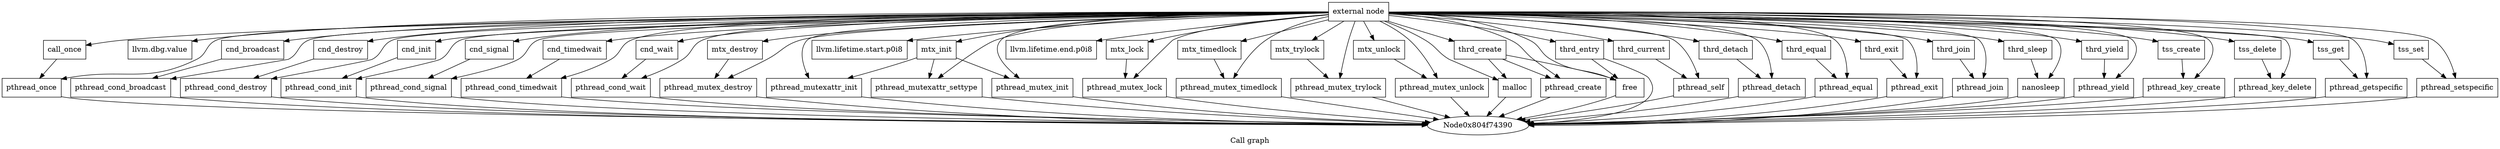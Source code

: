 digraph "Call graph" {
	label="Call graph";

	Node0x804f74360 [shape=record,label="{external node}"];
	Node0x804f74360 -> Node0x804f743f0;
	Node0x804f74360 -> Node0x804f744b0;
	Node0x804f74360 -> Node0x804f74450;
	Node0x804f74360 -> Node0x804f74510;
	Node0x804f74360 -> Node0x804f74570;
	Node0x804f74360 -> Node0x804f745d0;
	Node0x804f74360 -> Node0x804f74630;
	Node0x804f74360 -> Node0x804f74690;
	Node0x804f74360 -> Node0x804f746f0;
	Node0x804f74360 -> Node0x804f74750;
	Node0x804f74360 -> Node0x804f747b0;
	Node0x804f74360 -> Node0x804f74810;
	Node0x804f74360 -> Node0x804f74870;
	Node0x804f74360 -> Node0x804f748d0;
	Node0x804f74360 -> Node0x804f74930;
	Node0x804f74360 -> Node0x804f74990;
	Node0x804f74360 -> Node0x804f749f0;
	Node0x804f74360 -> Node0x804f74a50;
	Node0x804f74360 -> Node0x804f74bd0;
	Node0x804f74360 -> Node0x804f74ab0;
	Node0x804f74360 -> Node0x804f74b10;
	Node0x804f74360 -> Node0x804f74b70;
	Node0x804f74360 -> Node0x804f74c30;
	Node0x804f74360 -> Node0x804f74c90;
	Node0x804f74360 -> Node0x804f74cf0;
	Node0x804f74360 -> Node0x804f74d50;
	Node0x804f74360 -> Node0x804f74db0;
	Node0x804f74360 -> Node0x804f74e10;
	Node0x804f74360 -> Node0x804f74e70;
	Node0x804f74360 -> Node0x804f74ed0;
	Node0x804f74360 -> Node0x804f74f30;
	Node0x804f74360 -> Node0x804f74f90;
	Node0x804f74360 -> Node0x804f74ff0;
	Node0x804f74360 -> Node0x804f75110;
	Node0x804f74360 -> Node0x804f75050;
	Node0x804f74360 -> Node0x804f750b0;
	Node0x804f74360 -> Node0x804f75170;
	Node0x804f74360 -> Node0x804f751d0;
	Node0x804f74360 -> Node0x804f75230;
	Node0x804f74360 -> Node0x804f75290;
	Node0x804f74360 -> Node0x804f752f0;
	Node0x804f74360 -> Node0x804f75350;
	Node0x804f74360 -> Node0x804f753b0;
	Node0x804f74360 -> Node0x804f75410;
	Node0x804f74360 -> Node0x804f75470;
	Node0x804f74360 -> Node0x804f754d0;
	Node0x804f74360 -> Node0x804f75530;
	Node0x804f74360 -> Node0x804f75590;
	Node0x804f74360 -> Node0x804f755f0;
	Node0x804f74360 -> Node0x804f75650;
	Node0x804f74360 -> Node0x804f756b0;
	Node0x804f74360 -> Node0x804f75710;
	Node0x804f74360 -> Node0x804f75770;
	Node0x804f74360 -> Node0x804f757d0;
	Node0x804f74360 -> Node0x804f75830;
	Node0x804f74360 -> Node0x804f75890;
	Node0x804f74360 -> Node0x804f758f0;
	Node0x804f74360 -> Node0x804f75950;
	Node0x804f743f0 [shape=record,label="{call_once}"];
	Node0x804f743f0 -> Node0x804f74450;
	Node0x804f744b0 [shape=record,label="{llvm.dbg.value}"];
	Node0x804f74450 [shape=record,label="{pthread_once}"];
	Node0x804f74450 -> Node0x804f74390;
	Node0x804f74510 [shape=record,label="{cnd_broadcast}"];
	Node0x804f74510 -> Node0x804f74570;
	Node0x804f74570 [shape=record,label="{pthread_cond_broadcast}"];
	Node0x804f74570 -> Node0x804f74390;
	Node0x804f745d0 [shape=record,label="{cnd_destroy}"];
	Node0x804f745d0 -> Node0x804f74630;
	Node0x804f74630 [shape=record,label="{pthread_cond_destroy}"];
	Node0x804f74630 -> Node0x804f74390;
	Node0x804f74690 [shape=record,label="{cnd_init}"];
	Node0x804f74690 -> Node0x804f746f0;
	Node0x804f746f0 [shape=record,label="{pthread_cond_init}"];
	Node0x804f746f0 -> Node0x804f74390;
	Node0x804f74750 [shape=record,label="{cnd_signal}"];
	Node0x804f74750 -> Node0x804f747b0;
	Node0x804f747b0 [shape=record,label="{pthread_cond_signal}"];
	Node0x804f747b0 -> Node0x804f74390;
	Node0x804f74810 [shape=record,label="{cnd_timedwait}"];
	Node0x804f74810 -> Node0x804f74870;
	Node0x804f74870 [shape=record,label="{pthread_cond_timedwait}"];
	Node0x804f74870 -> Node0x804f74390;
	Node0x804f748d0 [shape=record,label="{cnd_wait}"];
	Node0x804f748d0 -> Node0x804f74930;
	Node0x804f74930 [shape=record,label="{pthread_cond_wait}"];
	Node0x804f74930 -> Node0x804f74390;
	Node0x804f74990 [shape=record,label="{mtx_destroy}"];
	Node0x804f74990 -> Node0x804f749f0;
	Node0x804f749f0 [shape=record,label="{pthread_mutex_destroy}"];
	Node0x804f749f0 -> Node0x804f74390;
	Node0x804f74a50 [shape=record,label="{mtx_init}"];
	Node0x804f74a50 -> Node0x804f74ab0;
	Node0x804f74a50 -> Node0x804f74b10;
	Node0x804f74a50 -> Node0x804f74b70;
	Node0x804f75290 [shape=record,label="{pthread_detach}"];
	Node0x804f75290 -> Node0x804f74390;
	Node0x804f74bd0 [shape=record,label="{llvm.lifetime.start.p0i8}"];
	Node0x804f74ab0 [shape=record,label="{pthread_mutexattr_init}"];
	Node0x804f74ab0 -> Node0x804f74390;
	Node0x804f74b10 [shape=record,label="{pthread_mutexattr_settype}"];
	Node0x804f74b10 -> Node0x804f74390;
	Node0x804f74b70 [shape=record,label="{pthread_mutex_init}"];
	Node0x804f74b70 -> Node0x804f74390;
	Node0x804f74c30 [shape=record,label="{llvm.lifetime.end.p0i8}"];
	Node0x804f74c90 [shape=record,label="{mtx_lock}"];
	Node0x804f74c90 -> Node0x804f74cf0;
	Node0x804f74cf0 [shape=record,label="{pthread_mutex_lock}"];
	Node0x804f74cf0 -> Node0x804f74390;
	Node0x804f74d50 [shape=record,label="{mtx_timedlock}"];
	Node0x804f74d50 -> Node0x804f74db0;
	Node0x804f74db0 [shape=record,label="{pthread_mutex_timedlock}"];
	Node0x804f74db0 -> Node0x804f74390;
	Node0x804f74e10 [shape=record,label="{mtx_trylock}"];
	Node0x804f74e10 -> Node0x804f74e70;
	Node0x804f74e70 [shape=record,label="{pthread_mutex_trylock}"];
	Node0x804f74e70 -> Node0x804f74390;
	Node0x804f74ed0 [shape=record,label="{mtx_unlock}"];
	Node0x804f74ed0 -> Node0x804f74f30;
	Node0x804f74f30 [shape=record,label="{pthread_mutex_unlock}"];
	Node0x804f74f30 -> Node0x804f74390;
	Node0x804f74f90 [shape=record,label="{thrd_create}"];
	Node0x804f74f90 -> Node0x804f74ff0;
	Node0x804f74f90 -> Node0x804f75050;
	Node0x804f74f90 -> Node0x804f750b0;
	Node0x804f74ff0 [shape=record,label="{malloc}"];
	Node0x804f74ff0 -> Node0x804f74390;
	Node0x804f75110 [shape=record,label="{thrd_entry}"];
	Node0x804f75110 -> Node0x804f750b0;
	Node0x804f75110 -> Node0x804f74390;
	Node0x804f75050 [shape=record,label="{pthread_create}"];
	Node0x804f75050 -> Node0x804f74390;
	Node0x804f750b0 [shape=record,label="{free}"];
	Node0x804f750b0 -> Node0x804f74390;
	Node0x804f75170 [shape=record,label="{thrd_current}"];
	Node0x804f75170 -> Node0x804f751d0;
	Node0x804f751d0 [shape=record,label="{pthread_self}"];
	Node0x804f751d0 -> Node0x804f74390;
	Node0x804f75230 [shape=record,label="{thrd_detach}"];
	Node0x804f75230 -> Node0x804f75290;
	Node0x804f752f0 [shape=record,label="{thrd_equal}"];
	Node0x804f752f0 -> Node0x804f75350;
	Node0x804f75350 [shape=record,label="{pthread_equal}"];
	Node0x804f75350 -> Node0x804f74390;
	Node0x804f753b0 [shape=record,label="{thrd_exit}"];
	Node0x804f753b0 -> Node0x804f75410;
	Node0x804f75410 [shape=record,label="{pthread_exit}"];
	Node0x804f75410 -> Node0x804f74390;
	Node0x804f75470 [shape=record,label="{thrd_join}"];
	Node0x804f75470 -> Node0x804f754d0;
	Node0x804f754d0 [shape=record,label="{pthread_join}"];
	Node0x804f754d0 -> Node0x804f74390;
	Node0x804f75530 [shape=record,label="{thrd_sleep}"];
	Node0x804f75530 -> Node0x804f75590;
	Node0x804f75590 [shape=record,label="{nanosleep}"];
	Node0x804f75590 -> Node0x804f74390;
	Node0x804f755f0 [shape=record,label="{thrd_yield}"];
	Node0x804f755f0 -> Node0x804f75650;
	Node0x804f75650 [shape=record,label="{pthread_yield}"];
	Node0x804f75650 -> Node0x804f74390;
	Node0x804f756b0 [shape=record,label="{tss_create}"];
	Node0x804f756b0 -> Node0x804f75710;
	Node0x804f75710 [shape=record,label="{pthread_key_create}"];
	Node0x804f75710 -> Node0x804f74390;
	Node0x804f75770 [shape=record,label="{tss_delete}"];
	Node0x804f75770 -> Node0x804f757d0;
	Node0x804f757d0 [shape=record,label="{pthread_key_delete}"];
	Node0x804f757d0 -> Node0x804f74390;
	Node0x804f75830 [shape=record,label="{tss_get}"];
	Node0x804f75830 -> Node0x804f75890;
	Node0x804f75890 [shape=record,label="{pthread_getspecific}"];
	Node0x804f75890 -> Node0x804f74390;
	Node0x804f758f0 [shape=record,label="{tss_set}"];
	Node0x804f758f0 -> Node0x804f75950;
	Node0x804f75950 [shape=record,label="{pthread_setspecific}"];
	Node0x804f75950 -> Node0x804f74390;
}
